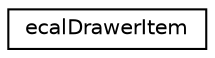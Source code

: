 digraph "Graphical Class Hierarchy"
{
 // LATEX_PDF_SIZE
  edge [fontname="Helvetica",fontsize="10",labelfontname="Helvetica",labelfontsize="10"];
  node [fontname="Helvetica",fontsize="10",shape=record];
  rankdir="LR";
  Node0 [label="ecalDrawerItem",height=0.2,width=0.4,color="black", fillcolor="white", style="filled",URL="$classecalDrawerItem.html",tooltip=" "];
}
